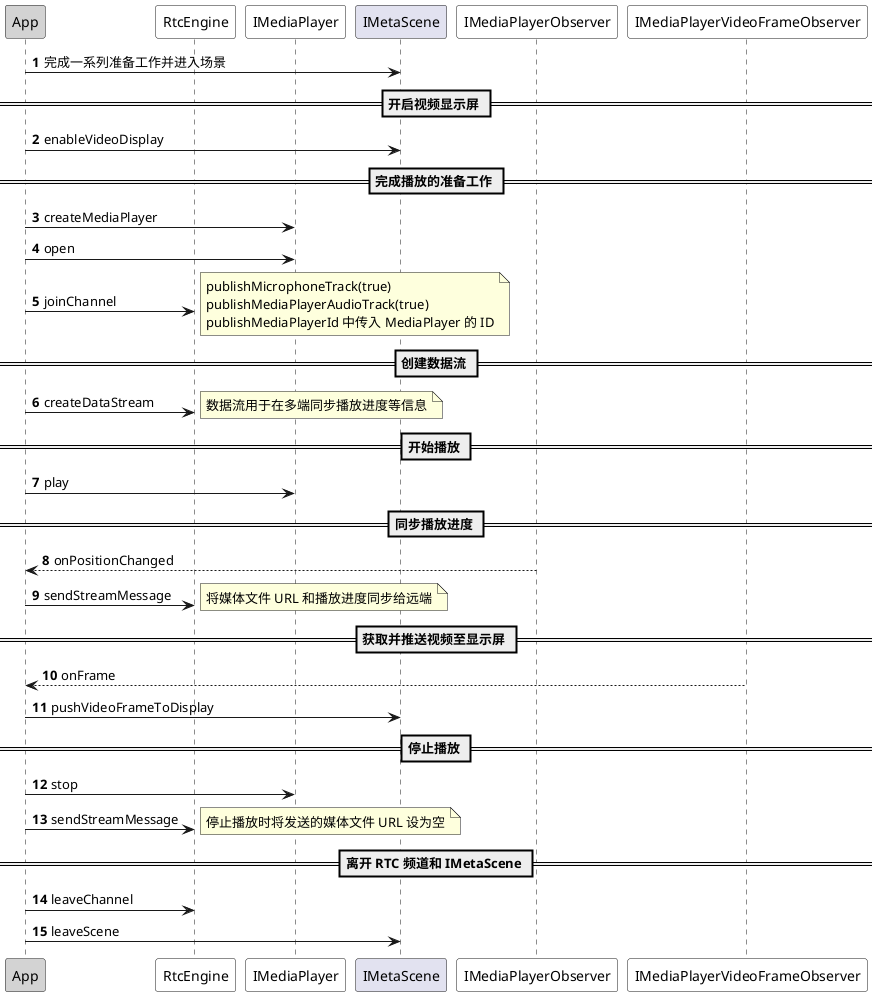 @startuml
autonumber
participant "App" as a #LightGrey
participant "RtcEngine" as e #White
participant "IMediaPlayer" as d #White
participant "IMetaScene" as f
participant "IMediaPlayerObserver" as b #White
participant "IMediaPlayerVideoFrameObserver" as c #White
a -> f: 完成一系列准备工作并进入场景
== 开启视频显示屏 ==
a -> f: enableVideoDisplay
== 完成播放的准备工作 ==
a -> d: createMediaPlayer
a -> d: open
a -> e: joinChannel
note right
publishMicrophoneTrack(true)
publishMediaPlayerAudioTrack(true)
publishMediaPlayerId 中传入 MediaPlayer 的 ID
end note
== 创建数据流 ==
a -> e: createDataStream
note right
数据流用于在多端同步播放进度等信息
end note
== 开始播放 ==
a -> d: play
== 同步播放进度 ==
b --> a: onPositionChanged
a -> e: sendStreamMessage
note right
将媒体文件 URL 和播放进度同步给远端
end note
== 获取并推送视频至显示屏 ==
c --> a: onFrame
a -> f: pushVideoFrameToDisplay
== 停止播放 ==
a -> d: stop
a -> e: sendStreamMessage
note right
停止播放时将发送的媒体文件 URL 设为空
end note
== 离开 RTC 频道和 IMetaScene ==
a -> e: leaveChannel
a -> f: leaveScene
@enduml
